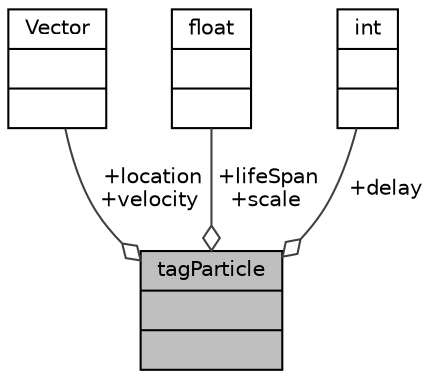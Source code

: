 digraph "tagParticle"
{
 // LATEX_PDF_SIZE
  edge [fontname="Helvetica",fontsize="10",labelfontname="Helvetica",labelfontsize="10"];
  node [fontname="Helvetica",fontsize="10",shape=record];
  Node1 [label="{tagParticle\n||}",height=0.2,width=0.4,color="black", fillcolor="grey75", style="filled", fontcolor="black",tooltip=" "];
  Node2 -> Node1 [color="grey25",fontsize="10",style="solid",label=" +location\n+velocity" ,arrowhead="odiamond",fontname="Helvetica"];
  Node2 [label="{Vector\n||}",height=0.2,width=0.4,color="black", fillcolor="white", style="filled",tooltip=" "];
  Node3 -> Node1 [color="grey25",fontsize="10",style="solid",label=" +lifeSpan\n+scale" ,arrowhead="odiamond",fontname="Helvetica"];
  Node3 [label="{float\n||}",height=0.2,width=0.4,color="black", fillcolor="white", style="filled",tooltip=" "];
  Node4 -> Node1 [color="grey25",fontsize="10",style="solid",label=" +delay" ,arrowhead="odiamond",fontname="Helvetica"];
  Node4 [label="{int\n||}",height=0.2,width=0.4,color="black", fillcolor="white", style="filled",tooltip=" "];
}
